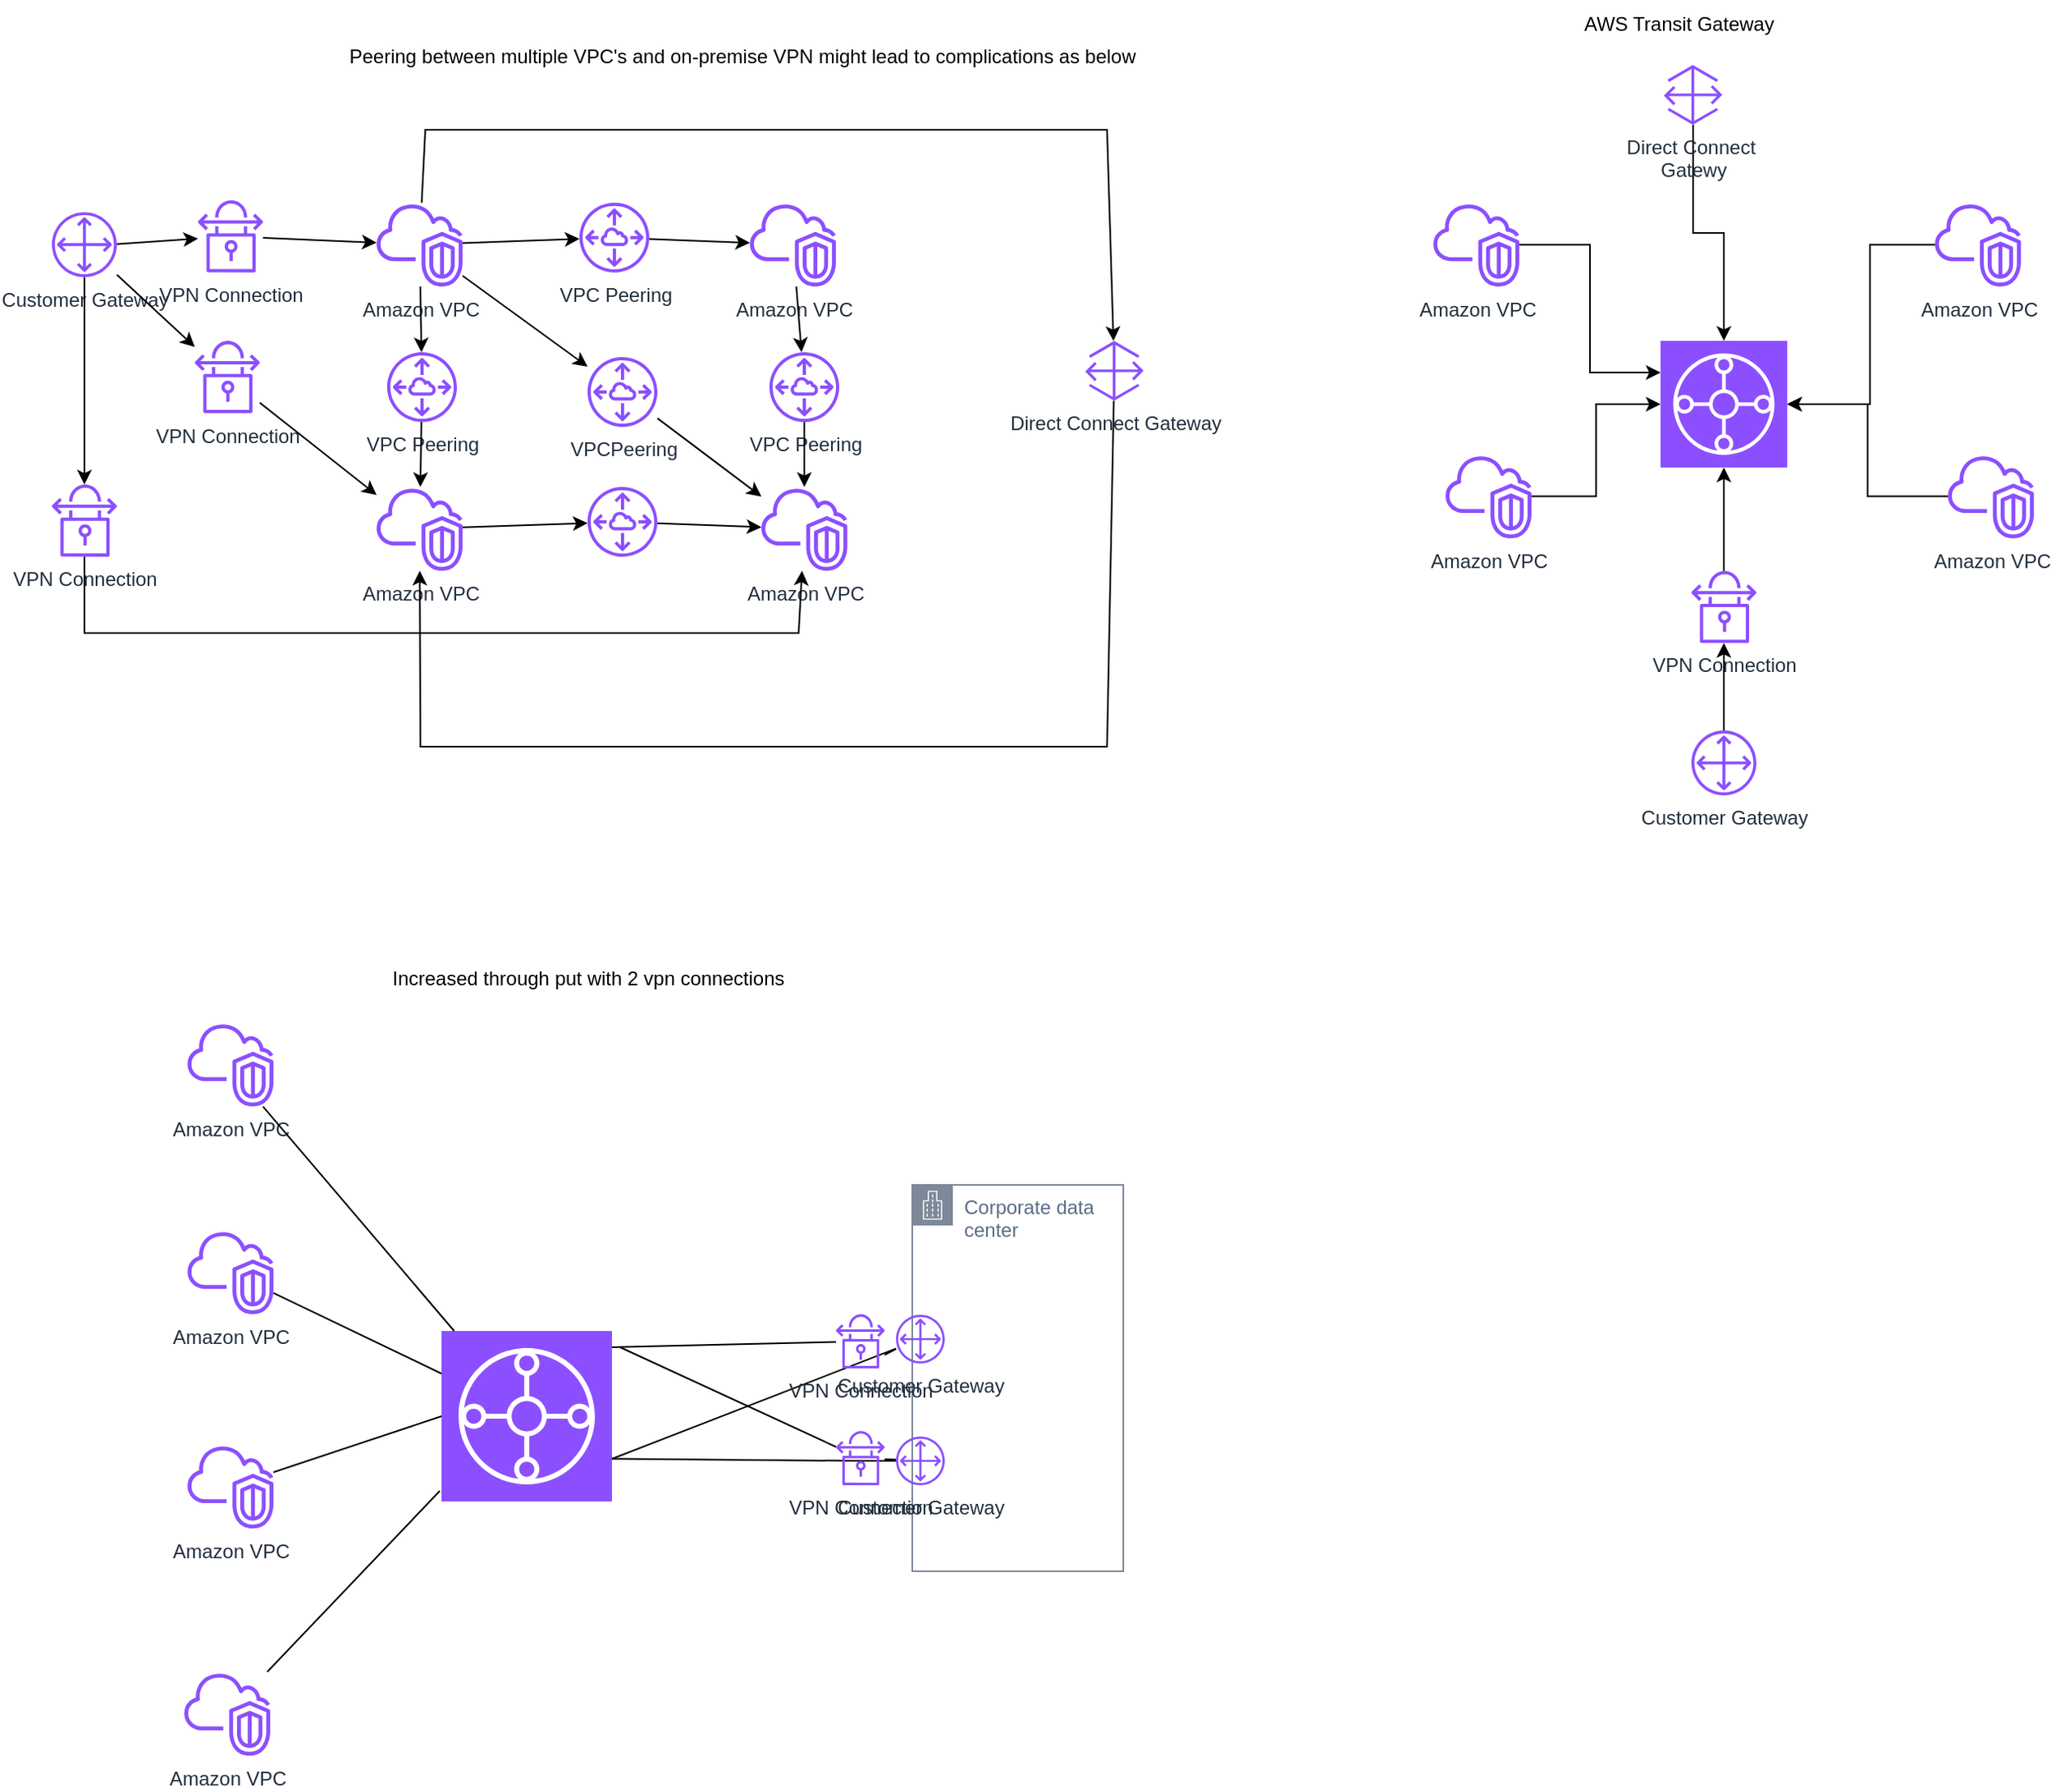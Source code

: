 <mxfile version="24.8.3">
  <diagram name="Page-1" id="_Bc4aUiWKUxn4jvhNkaS">
    <mxGraphModel dx="830" dy="-600" grid="1" gridSize="10" guides="1" tooltips="1" connect="1" arrows="1" fold="1" page="1" pageScale="1" pageWidth="850" pageHeight="1100" math="0" shadow="0">
      <root>
        <mxCell id="0" />
        <mxCell id="1" parent="0" />
        <mxCell id="IFTInrkQbc1uJJ71i_6O-167" value="AWS Transit Gateway" style="text;html=1;align=center;verticalAlign=middle;resizable=0;points=[];autosize=1;strokeColor=none;fillColor=none;" vertex="1" parent="1">
          <mxGeometry x="1012" y="1940" width="140" height="30" as="geometry" />
        </mxCell>
        <mxCell id="IFTInrkQbc1uJJ71i_6O-168" value="VPN Connection" style="sketch=0;outlineConnect=0;fontColor=#232F3E;gradientColor=none;fillColor=#8C4FFF;strokeColor=none;dashed=0;verticalLabelPosition=bottom;verticalAlign=top;align=center;html=1;fontSize=12;fontStyle=0;aspect=fixed;pointerEvents=1;shape=mxgraph.aws4.vpn_connection;" vertex="1" parent="1">
          <mxGeometry x="168" y="2150" width="40" height="44.57" as="geometry" />
        </mxCell>
        <mxCell id="IFTInrkQbc1uJJ71i_6O-169" value="Customer Gateway" style="sketch=0;outlineConnect=0;fontColor=#232F3E;gradientColor=none;fillColor=#8C4FFF;strokeColor=none;dashed=0;verticalLabelPosition=bottom;verticalAlign=top;align=center;html=1;fontSize=12;fontStyle=0;aspect=fixed;pointerEvents=1;shape=mxgraph.aws4.customer_gateway;" vertex="1" parent="1">
          <mxGeometry x="80" y="2070.69" width="40" height="40" as="geometry" />
        </mxCell>
        <mxCell id="IFTInrkQbc1uJJ71i_6O-170" value="VPCPeering" style="sketch=0;outlineConnect=0;fontColor=#232F3E;gradientColor=none;fillColor=#8C4FFF;strokeColor=none;dashed=0;verticalLabelPosition=bottom;verticalAlign=top;align=center;html=1;fontSize=12;fontStyle=0;aspect=fixed;pointerEvents=1;shape=mxgraph.aws4.peering;" vertex="1" parent="1">
          <mxGeometry x="410" y="2160" width="43" height="43" as="geometry" />
        </mxCell>
        <mxCell id="IFTInrkQbc1uJJ71i_6O-171" value="Direct Connect Gateway&lt;div&gt;&lt;br&gt;&lt;/div&gt;" style="sketch=0;outlineConnect=0;fontColor=#232F3E;gradientColor=none;fillColor=#8C4FFF;strokeColor=none;dashed=0;verticalLabelPosition=bottom;verticalAlign=top;align=center;html=1;fontSize=12;fontStyle=0;aspect=fixed;pointerEvents=1;shape=mxgraph.aws4.gateway;" vertex="1" parent="1">
          <mxGeometry x="716.5" y="2150" width="36" height="36.95" as="geometry" />
        </mxCell>
        <mxCell id="IFTInrkQbc1uJJ71i_6O-172" value="Amazon VPC" style="sketch=0;outlineConnect=0;fontColor=#232F3E;gradientColor=none;fillColor=#8C4FFF;strokeColor=none;dashed=0;verticalLabelPosition=bottom;verticalAlign=top;align=center;html=1;fontSize=12;fontStyle=0;aspect=fixed;pointerEvents=1;shape=mxgraph.aws4.vpc_virtual_private_cloud_vpc;" vertex="1" parent="1">
          <mxGeometry x="280" y="2064.87" width="53" height="51.64" as="geometry" />
        </mxCell>
        <mxCell id="IFTInrkQbc1uJJ71i_6O-173" value="Amazon VPC" style="sketch=0;outlineConnect=0;fontColor=#232F3E;gradientColor=none;fillColor=#8C4FFF;strokeColor=none;dashed=0;verticalLabelPosition=bottom;verticalAlign=top;align=center;html=1;fontSize=12;fontStyle=0;aspect=fixed;pointerEvents=1;shape=mxgraph.aws4.vpc_virtual_private_cloud_vpc;" vertex="1" parent="1">
          <mxGeometry x="510" y="2064.87" width="53" height="51.64" as="geometry" />
        </mxCell>
        <mxCell id="IFTInrkQbc1uJJ71i_6O-174" value="Amazon VPC" style="sketch=0;outlineConnect=0;fontColor=#232F3E;gradientColor=none;fillColor=#8C4FFF;strokeColor=none;dashed=0;verticalLabelPosition=bottom;verticalAlign=top;align=center;html=1;fontSize=12;fontStyle=0;aspect=fixed;pointerEvents=1;shape=mxgraph.aws4.vpc_virtual_private_cloud_vpc;" vertex="1" parent="1">
          <mxGeometry x="280" y="2240" width="53" height="51.64" as="geometry" />
        </mxCell>
        <mxCell id="IFTInrkQbc1uJJ71i_6O-175" value="Amazon VPC" style="sketch=0;outlineConnect=0;fontColor=#232F3E;gradientColor=none;fillColor=#8C4FFF;strokeColor=none;dashed=0;verticalLabelPosition=bottom;verticalAlign=top;align=center;html=1;fontSize=12;fontStyle=0;aspect=fixed;pointerEvents=1;shape=mxgraph.aws4.vpc_virtual_private_cloud_vpc;" vertex="1" parent="1">
          <mxGeometry x="517" y="2240" width="53" height="51.64" as="geometry" />
        </mxCell>
        <mxCell id="IFTInrkQbc1uJJ71i_6O-176" value="VPC Peering" style="sketch=0;outlineConnect=0;fontColor=#232F3E;gradientColor=none;fillColor=#8C4FFF;strokeColor=none;dashed=0;verticalLabelPosition=bottom;verticalAlign=top;align=center;html=1;fontSize=12;fontStyle=0;aspect=fixed;pointerEvents=1;shape=mxgraph.aws4.peering;" vertex="1" parent="1">
          <mxGeometry x="286.5" y="2157" width="43" height="43" as="geometry" />
        </mxCell>
        <mxCell id="IFTInrkQbc1uJJ71i_6O-177" value="VPC Peering" style="sketch=0;outlineConnect=0;fontColor=#232F3E;gradientColor=none;fillColor=#8C4FFF;strokeColor=none;dashed=0;verticalLabelPosition=bottom;verticalAlign=top;align=center;html=1;fontSize=12;fontStyle=0;aspect=fixed;pointerEvents=1;shape=mxgraph.aws4.peering;" vertex="1" parent="1">
          <mxGeometry x="405" y="2064.87" width="43" height="43" as="geometry" />
        </mxCell>
        <mxCell id="IFTInrkQbc1uJJ71i_6O-178" value="VPC Peering" style="sketch=0;outlineConnect=0;fontColor=#232F3E;gradientColor=none;fillColor=#8C4FFF;strokeColor=none;dashed=0;verticalLabelPosition=bottom;verticalAlign=top;align=center;html=1;fontSize=12;fontStyle=0;aspect=fixed;pointerEvents=1;shape=mxgraph.aws4.peering;" vertex="1" parent="1">
          <mxGeometry x="522" y="2157" width="43" height="43" as="geometry" />
        </mxCell>
        <mxCell id="IFTInrkQbc1uJJ71i_6O-179" value="" style="sketch=0;outlineConnect=0;fontColor=#232F3E;gradientColor=none;fillColor=#8C4FFF;strokeColor=none;dashed=0;verticalLabelPosition=bottom;verticalAlign=top;align=center;html=1;fontSize=12;fontStyle=0;aspect=fixed;pointerEvents=1;shape=mxgraph.aws4.peering;" vertex="1" parent="1">
          <mxGeometry x="410" y="2240" width="43" height="43" as="geometry" />
        </mxCell>
        <mxCell id="IFTInrkQbc1uJJ71i_6O-180" value="VPN Connection" style="sketch=0;outlineConnect=0;fontColor=#232F3E;gradientColor=none;fillColor=#8C4FFF;strokeColor=none;dashed=0;verticalLabelPosition=bottom;verticalAlign=top;align=center;html=1;fontSize=12;fontStyle=0;aspect=fixed;pointerEvents=1;shape=mxgraph.aws4.vpn_connection;" vertex="1" parent="1">
          <mxGeometry x="80" y="2238.43" width="40" height="44.57" as="geometry" />
        </mxCell>
        <mxCell id="IFTInrkQbc1uJJ71i_6O-181" value="" style="endArrow=classic;html=1;rounded=0;" edge="1" parent="1" source="IFTInrkQbc1uJJ71i_6O-172" target="IFTInrkQbc1uJJ71i_6O-171">
          <mxGeometry width="50" height="50" relative="1" as="geometry">
            <mxPoint x="280" y="2010" as="sourcePoint" />
            <mxPoint x="380" y="2010" as="targetPoint" />
            <Array as="points">
              <mxPoint x="310" y="2020" />
              <mxPoint x="730" y="2020" />
            </Array>
          </mxGeometry>
        </mxCell>
        <mxCell id="IFTInrkQbc1uJJ71i_6O-182" value="" style="endArrow=classic;html=1;rounded=0;" edge="1" parent="1" source="IFTInrkQbc1uJJ71i_6O-177" target="IFTInrkQbc1uJJ71i_6O-173">
          <mxGeometry width="50" height="50" relative="1" as="geometry">
            <mxPoint x="290" y="2020" as="sourcePoint" />
            <mxPoint x="390" y="2020" as="targetPoint" />
          </mxGeometry>
        </mxCell>
        <mxCell id="IFTInrkQbc1uJJ71i_6O-183" value="" style="endArrow=classic;html=1;rounded=0;strokeColor=default;" edge="1" parent="1" source="IFTInrkQbc1uJJ71i_6O-172" target="IFTInrkQbc1uJJ71i_6O-177">
          <mxGeometry width="50" height="50" relative="1" as="geometry">
            <mxPoint x="300" y="2030" as="sourcePoint" />
            <mxPoint x="400" y="2030" as="targetPoint" />
          </mxGeometry>
        </mxCell>
        <mxCell id="IFTInrkQbc1uJJ71i_6O-184" value="" style="endArrow=classic;html=1;rounded=0;" edge="1" parent="1" source="IFTInrkQbc1uJJ71i_6O-172" target="IFTInrkQbc1uJJ71i_6O-170">
          <mxGeometry width="50" height="50" relative="1" as="geometry">
            <mxPoint x="310" y="2040" as="sourcePoint" />
            <mxPoint x="410" y="2040" as="targetPoint" />
          </mxGeometry>
        </mxCell>
        <mxCell id="IFTInrkQbc1uJJ71i_6O-186" value="" style="endArrow=classic;html=1;rounded=0;" edge="1" parent="1" source="IFTInrkQbc1uJJ71i_6O-170" target="IFTInrkQbc1uJJ71i_6O-175">
          <mxGeometry width="50" height="50" relative="1" as="geometry">
            <mxPoint x="320" y="2050" as="sourcePoint" />
            <mxPoint x="420" y="2050" as="targetPoint" />
          </mxGeometry>
        </mxCell>
        <mxCell id="IFTInrkQbc1uJJ71i_6O-187" value="" style="endArrow=classic;html=1;rounded=0;" edge="1" parent="1" source="IFTInrkQbc1uJJ71i_6O-173" target="IFTInrkQbc1uJJ71i_6O-178">
          <mxGeometry width="50" height="50" relative="1" as="geometry">
            <mxPoint x="330" y="2060" as="sourcePoint" />
            <mxPoint x="430" y="2060" as="targetPoint" />
          </mxGeometry>
        </mxCell>
        <mxCell id="IFTInrkQbc1uJJ71i_6O-188" value="" style="endArrow=classic;html=1;rounded=0;" edge="1" parent="1" source="IFTInrkQbc1uJJ71i_6O-178" target="IFTInrkQbc1uJJ71i_6O-175">
          <mxGeometry width="50" height="50" relative="1" as="geometry">
            <mxPoint x="340" y="2070" as="sourcePoint" />
            <mxPoint x="440" y="2070" as="targetPoint" />
          </mxGeometry>
        </mxCell>
        <mxCell id="IFTInrkQbc1uJJ71i_6O-189" value="" style="endArrow=classic;html=1;rounded=0;" edge="1" parent="1" source="IFTInrkQbc1uJJ71i_6O-172" target="IFTInrkQbc1uJJ71i_6O-176">
          <mxGeometry width="50" height="50" relative="1" as="geometry">
            <mxPoint x="350" y="2080" as="sourcePoint" />
            <mxPoint x="450" y="2080" as="targetPoint" />
          </mxGeometry>
        </mxCell>
        <mxCell id="IFTInrkQbc1uJJ71i_6O-190" value="" style="endArrow=classic;html=1;rounded=0;" edge="1" parent="1" source="IFTInrkQbc1uJJ71i_6O-176" target="IFTInrkQbc1uJJ71i_6O-174">
          <mxGeometry width="50" height="50" relative="1" as="geometry">
            <mxPoint x="360" y="2090" as="sourcePoint" />
            <mxPoint x="460" y="2090" as="targetPoint" />
          </mxGeometry>
        </mxCell>
        <mxCell id="IFTInrkQbc1uJJ71i_6O-192" value="" style="endArrow=classic;html=1;rounded=0;" edge="1" parent="1" source="IFTInrkQbc1uJJ71i_6O-179" target="IFTInrkQbc1uJJ71i_6O-175">
          <mxGeometry width="50" height="50" relative="1" as="geometry">
            <mxPoint x="370" y="2100" as="sourcePoint" />
            <mxPoint x="470" y="2100" as="targetPoint" />
          </mxGeometry>
        </mxCell>
        <mxCell id="IFTInrkQbc1uJJ71i_6O-193" value="" style="endArrow=classic;html=1;rounded=0;" edge="1" parent="1" source="IFTInrkQbc1uJJ71i_6O-174" target="IFTInrkQbc1uJJ71i_6O-179">
          <mxGeometry width="50" height="50" relative="1" as="geometry">
            <mxPoint x="380" y="2110" as="sourcePoint" />
            <mxPoint x="480" y="2110" as="targetPoint" />
          </mxGeometry>
        </mxCell>
        <mxCell id="IFTInrkQbc1uJJ71i_6O-195" value="" style="endArrow=classic;html=1;rounded=0;" edge="1" parent="1" source="IFTInrkQbc1uJJ71i_6O-196" target="IFTInrkQbc1uJJ71i_6O-172">
          <mxGeometry width="50" height="50" relative="1" as="geometry">
            <mxPoint x="120" y="2090.35" as="sourcePoint" />
            <mxPoint x="220" y="2090.35" as="targetPoint" />
          </mxGeometry>
        </mxCell>
        <mxCell id="IFTInrkQbc1uJJ71i_6O-197" value="" style="endArrow=classic;html=1;rounded=0;" edge="1" parent="1" target="IFTInrkQbc1uJJ71i_6O-196">
          <mxGeometry width="50" height="50" relative="1" as="geometry">
            <mxPoint x="120" y="2090.35" as="sourcePoint" />
            <mxPoint x="220" y="2090.35" as="targetPoint" />
          </mxGeometry>
        </mxCell>
        <mxCell id="IFTInrkQbc1uJJ71i_6O-196" value="VPN Connection" style="sketch=0;outlineConnect=0;fontColor=#232F3E;gradientColor=none;fillColor=#8C4FFF;strokeColor=none;dashed=0;verticalLabelPosition=bottom;verticalAlign=top;align=center;html=1;fontSize=12;fontStyle=0;aspect=fixed;pointerEvents=1;shape=mxgraph.aws4.vpn_connection;" vertex="1" parent="1">
          <mxGeometry x="170" y="2063.3" width="40" height="44.57" as="geometry" />
        </mxCell>
        <mxCell id="IFTInrkQbc1uJJ71i_6O-199" value="" style="endArrow=classic;html=1;rounded=0;" edge="1" parent="1" source="IFTInrkQbc1uJJ71i_6O-168" target="IFTInrkQbc1uJJ71i_6O-174">
          <mxGeometry width="50" height="50" relative="1" as="geometry">
            <mxPoint x="290" y="2020" as="sourcePoint" />
            <mxPoint x="390" y="2020" as="targetPoint" />
          </mxGeometry>
        </mxCell>
        <mxCell id="IFTInrkQbc1uJJ71i_6O-200" value="" style="endArrow=classic;html=1;rounded=0;" edge="1" parent="1" source="IFTInrkQbc1uJJ71i_6O-169" target="IFTInrkQbc1uJJ71i_6O-168">
          <mxGeometry width="50" height="50" relative="1" as="geometry">
            <mxPoint x="130" y="2120" as="sourcePoint" />
            <mxPoint x="400" y="2030" as="targetPoint" />
          </mxGeometry>
        </mxCell>
        <mxCell id="IFTInrkQbc1uJJ71i_6O-201" value="" style="endArrow=classic;html=1;rounded=0;" edge="1" parent="1" source="IFTInrkQbc1uJJ71i_6O-169" target="IFTInrkQbc1uJJ71i_6O-180">
          <mxGeometry width="50" height="50" relative="1" as="geometry">
            <mxPoint x="310" y="2040" as="sourcePoint" />
            <mxPoint x="410" y="2040" as="targetPoint" />
          </mxGeometry>
        </mxCell>
        <mxCell id="IFTInrkQbc1uJJ71i_6O-202" value="" style="endArrow=classic;html=1;rounded=0;" edge="1" parent="1" source="IFTInrkQbc1uJJ71i_6O-180" target="IFTInrkQbc1uJJ71i_6O-175">
          <mxGeometry width="50" height="50" relative="1" as="geometry">
            <mxPoint x="320" y="2050" as="sourcePoint" />
            <mxPoint x="530" y="2320" as="targetPoint" />
            <Array as="points">
              <mxPoint x="100" y="2330" />
              <mxPoint x="540" y="2330" />
            </Array>
          </mxGeometry>
        </mxCell>
        <mxCell id="IFTInrkQbc1uJJ71i_6O-203" value="" style="endArrow=classic;html=1;rounded=0;" edge="1" parent="1" source="IFTInrkQbc1uJJ71i_6O-171" target="IFTInrkQbc1uJJ71i_6O-174">
          <mxGeometry width="50" height="50" relative="1" as="geometry">
            <mxPoint x="750" y="2360" as="sourcePoint" />
            <mxPoint x="744" y="2160" as="targetPoint" />
            <Array as="points">
              <mxPoint x="730" y="2400" />
              <mxPoint x="307" y="2400" />
            </Array>
          </mxGeometry>
        </mxCell>
        <mxCell id="IFTInrkQbc1uJJ71i_6O-204" value="Peering between multiple VPC&#39;s and on-premise VPN might lead to complications as below" style="text;html=1;align=center;verticalAlign=middle;resizable=0;points=[];autosize=1;strokeColor=none;fillColor=none;" vertex="1" parent="1">
          <mxGeometry x="250" y="1960" width="510" height="30" as="geometry" />
        </mxCell>
        <mxCell id="IFTInrkQbc1uJJ71i_6O-205" value="Amazon VPC" style="sketch=0;outlineConnect=0;fontColor=#232F3E;gradientColor=none;fillColor=#8C4FFF;strokeColor=none;dashed=0;verticalLabelPosition=bottom;verticalAlign=top;align=center;html=1;fontSize=12;fontStyle=0;aspect=fixed;pointerEvents=1;shape=mxgraph.aws4.vpc_virtual_private_cloud_vpc;" vertex="1" parent="1">
          <mxGeometry x="931" y="2064.87" width="53" height="51.64" as="geometry" />
        </mxCell>
        <mxCell id="IFTInrkQbc1uJJ71i_6O-218" style="edgeStyle=orthogonalEdgeStyle;rounded=0;orthogonalLoop=1;jettySize=auto;html=1;" edge="1" parent="1" source="IFTInrkQbc1uJJ71i_6O-206" target="IFTInrkQbc1uJJ71i_6O-211">
          <mxGeometry relative="1" as="geometry" />
        </mxCell>
        <mxCell id="IFTInrkQbc1uJJ71i_6O-206" value="Amazon VPC" style="sketch=0;outlineConnect=0;fontColor=#232F3E;gradientColor=none;fillColor=#8C4FFF;strokeColor=none;dashed=0;verticalLabelPosition=bottom;verticalAlign=top;align=center;html=1;fontSize=12;fontStyle=0;aspect=fixed;pointerEvents=1;shape=mxgraph.aws4.vpc_virtual_private_cloud_vpc;" vertex="1" parent="1">
          <mxGeometry x="938.5" y="2220" width="53" height="51.64" as="geometry" />
        </mxCell>
        <mxCell id="IFTInrkQbc1uJJ71i_6O-207" value="Amazon VPC" style="sketch=0;outlineConnect=0;fontColor=#232F3E;gradientColor=none;fillColor=#8C4FFF;strokeColor=none;dashed=0;verticalLabelPosition=bottom;verticalAlign=top;align=center;html=1;fontSize=12;fontStyle=0;aspect=fixed;pointerEvents=1;shape=mxgraph.aws4.vpc_virtual_private_cloud_vpc;" vertex="1" parent="1">
          <mxGeometry x="1240" y="2064.87" width="53" height="51.64" as="geometry" />
        </mxCell>
        <mxCell id="IFTInrkQbc1uJJ71i_6O-220" style="edgeStyle=orthogonalEdgeStyle;rounded=0;orthogonalLoop=1;jettySize=auto;html=1;" edge="1" parent="1" source="IFTInrkQbc1uJJ71i_6O-208" target="IFTInrkQbc1uJJ71i_6O-211">
          <mxGeometry relative="1" as="geometry" />
        </mxCell>
        <mxCell id="IFTInrkQbc1uJJ71i_6O-208" value="Amazon VPC" style="sketch=0;outlineConnect=0;fontColor=#232F3E;gradientColor=none;fillColor=#8C4FFF;strokeColor=none;dashed=0;verticalLabelPosition=bottom;verticalAlign=top;align=center;html=1;fontSize=12;fontStyle=0;aspect=fixed;pointerEvents=1;shape=mxgraph.aws4.vpc_virtual_private_cloud_vpc;" vertex="1" parent="1">
          <mxGeometry x="1248" y="2220" width="53" height="51.64" as="geometry" />
        </mxCell>
        <mxCell id="IFTInrkQbc1uJJ71i_6O-212" style="edgeStyle=orthogonalEdgeStyle;rounded=0;orthogonalLoop=1;jettySize=auto;html=1;" edge="1" parent="1" source="IFTInrkQbc1uJJ71i_6O-209" target="IFTInrkQbc1uJJ71i_6O-210">
          <mxGeometry relative="1" as="geometry" />
        </mxCell>
        <mxCell id="IFTInrkQbc1uJJ71i_6O-209" value="Customer Gateway" style="sketch=0;outlineConnect=0;fontColor=#232F3E;gradientColor=none;fillColor=#8C4FFF;strokeColor=none;dashed=0;verticalLabelPosition=bottom;verticalAlign=top;align=center;html=1;fontSize=12;fontStyle=0;aspect=fixed;pointerEvents=1;shape=mxgraph.aws4.customer_gateway;" vertex="1" parent="1">
          <mxGeometry x="1090" y="2390" width="40" height="40" as="geometry" />
        </mxCell>
        <mxCell id="IFTInrkQbc1uJJ71i_6O-210" value="VPN Connection" style="sketch=0;outlineConnect=0;fontColor=#232F3E;gradientColor=none;fillColor=#8C4FFF;strokeColor=none;dashed=0;verticalLabelPosition=bottom;verticalAlign=top;align=center;html=1;fontSize=12;fontStyle=0;aspect=fixed;pointerEvents=1;shape=mxgraph.aws4.vpn_connection;" vertex="1" parent="1">
          <mxGeometry x="1090" y="2291.64" width="40" height="44.57" as="geometry" />
        </mxCell>
        <mxCell id="IFTInrkQbc1uJJ71i_6O-211" value="" style="sketch=0;points=[[0,0,0],[0.25,0,0],[0.5,0,0],[0.75,0,0],[1,0,0],[0,1,0],[0.25,1,0],[0.5,1,0],[0.75,1,0],[1,1,0],[0,0.25,0],[0,0.5,0],[0,0.75,0],[1,0.25,0],[1,0.5,0],[1,0.75,0]];outlineConnect=0;fontColor=#232F3E;fillColor=#8C4FFF;strokeColor=#ffffff;dashed=0;verticalLabelPosition=bottom;verticalAlign=top;align=center;html=1;fontSize=12;fontStyle=0;aspect=fixed;shape=mxgraph.aws4.resourceIcon;resIcon=mxgraph.aws4.transit_gateway;" vertex="1" parent="1">
          <mxGeometry x="1071" y="2150" width="78" height="78" as="geometry" />
        </mxCell>
        <mxCell id="IFTInrkQbc1uJJ71i_6O-213" style="edgeStyle=orthogonalEdgeStyle;rounded=0;orthogonalLoop=1;jettySize=auto;html=1;entryX=0.5;entryY=1;entryDx=0;entryDy=0;entryPerimeter=0;" edge="1" parent="1" source="IFTInrkQbc1uJJ71i_6O-210" target="IFTInrkQbc1uJJ71i_6O-211">
          <mxGeometry relative="1" as="geometry" />
        </mxCell>
        <mxCell id="IFTInrkQbc1uJJ71i_6O-215" style="edgeStyle=orthogonalEdgeStyle;rounded=0;orthogonalLoop=1;jettySize=auto;html=1;" edge="1" parent="1" source="IFTInrkQbc1uJJ71i_6O-214" target="IFTInrkQbc1uJJ71i_6O-211">
          <mxGeometry relative="1" as="geometry" />
        </mxCell>
        <mxCell id="IFTInrkQbc1uJJ71i_6O-214" value="Direct Connect&amp;nbsp;&lt;div&gt;Gatewy&lt;/div&gt;" style="sketch=0;outlineConnect=0;fontColor=#232F3E;gradientColor=none;fillColor=#8C4FFF;strokeColor=none;dashed=0;verticalLabelPosition=bottom;verticalAlign=top;align=center;html=1;fontSize=12;fontStyle=0;aspect=fixed;pointerEvents=1;shape=mxgraph.aws4.gateway;" vertex="1" parent="1">
          <mxGeometry x="1073" y="1980" width="36" height="36.95" as="geometry" />
        </mxCell>
        <mxCell id="IFTInrkQbc1uJJ71i_6O-216" style="edgeStyle=orthogonalEdgeStyle;rounded=0;orthogonalLoop=1;jettySize=auto;html=1;entryX=0;entryY=0.25;entryDx=0;entryDy=0;entryPerimeter=0;" edge="1" parent="1" source="IFTInrkQbc1uJJ71i_6O-205" target="IFTInrkQbc1uJJ71i_6O-211">
          <mxGeometry relative="1" as="geometry" />
        </mxCell>
        <mxCell id="IFTInrkQbc1uJJ71i_6O-219" style="edgeStyle=orthogonalEdgeStyle;rounded=0;orthogonalLoop=1;jettySize=auto;html=1;entryX=1;entryY=0.5;entryDx=0;entryDy=0;entryPerimeter=0;" edge="1" parent="1" source="IFTInrkQbc1uJJ71i_6O-207" target="IFTInrkQbc1uJJ71i_6O-211">
          <mxGeometry relative="1" as="geometry">
            <Array as="points">
              <mxPoint x="1200" y="2091" />
              <mxPoint x="1200" y="2189" />
            </Array>
          </mxGeometry>
        </mxCell>
        <mxCell id="IFTInrkQbc1uJJ71i_6O-221" value="" style="sketch=0;points=[[0,0,0],[0.25,0,0],[0.5,0,0],[0.75,0,0],[1,0,0],[0,1,0],[0.25,1,0],[0.5,1,0],[0.75,1,0],[1,1,0],[0,0.25,0],[0,0.5,0],[0,0.75,0],[1,0.25,0],[1,0.5,0],[1,0.75,0]];outlineConnect=0;fontColor=#232F3E;fillColor=#8C4FFF;strokeColor=#ffffff;dashed=0;verticalLabelPosition=bottom;verticalAlign=top;align=center;html=1;fontSize=12;fontStyle=0;aspect=fixed;shape=mxgraph.aws4.resourceIcon;resIcon=mxgraph.aws4.transit_gateway;" vertex="1" parent="1">
          <mxGeometry x="320" y="2760" width="105" height="105" as="geometry" />
        </mxCell>
        <mxCell id="IFTInrkQbc1uJJ71i_6O-222" value="Amazon VPC" style="sketch=0;outlineConnect=0;fontColor=#232F3E;gradientColor=none;fillColor=#8C4FFF;strokeColor=none;dashed=0;verticalLabelPosition=bottom;verticalAlign=top;align=center;html=1;fontSize=12;fontStyle=0;aspect=fixed;pointerEvents=1;shape=mxgraph.aws4.vpc_virtual_private_cloud_vpc;" vertex="1" parent="1">
          <mxGeometry x="163.5" y="2570" width="53" height="51.64" as="geometry" />
        </mxCell>
        <mxCell id="IFTInrkQbc1uJJ71i_6O-223" value="Amazon VPC" style="sketch=0;outlineConnect=0;fontColor=#232F3E;gradientColor=none;fillColor=#8C4FFF;strokeColor=none;dashed=0;verticalLabelPosition=bottom;verticalAlign=top;align=center;html=1;fontSize=12;fontStyle=0;aspect=fixed;pointerEvents=1;shape=mxgraph.aws4.vpc_virtual_private_cloud_vpc;" vertex="1" parent="1">
          <mxGeometry x="163.5" y="2698" width="53" height="51.64" as="geometry" />
        </mxCell>
        <mxCell id="IFTInrkQbc1uJJ71i_6O-224" value="Amazon VPC" style="sketch=0;outlineConnect=0;fontColor=#232F3E;gradientColor=none;fillColor=#8C4FFF;strokeColor=none;dashed=0;verticalLabelPosition=bottom;verticalAlign=top;align=center;html=1;fontSize=12;fontStyle=0;aspect=fixed;pointerEvents=1;shape=mxgraph.aws4.vpc_virtual_private_cloud_vpc;" vertex="1" parent="1">
          <mxGeometry x="163.5" y="2830" width="53" height="51.64" as="geometry" />
        </mxCell>
        <mxCell id="IFTInrkQbc1uJJ71i_6O-225" value="Amazon VPC" style="sketch=0;outlineConnect=0;fontColor=#232F3E;gradientColor=none;fillColor=#8C4FFF;strokeColor=none;dashed=0;verticalLabelPosition=bottom;verticalAlign=top;align=center;html=1;fontSize=12;fontStyle=0;aspect=fixed;pointerEvents=1;shape=mxgraph.aws4.vpc_virtual_private_cloud_vpc;" vertex="1" parent="1">
          <mxGeometry x="161.5" y="2970" width="53" height="51.64" as="geometry" />
        </mxCell>
        <mxCell id="IFTInrkQbc1uJJ71i_6O-226" value="Corporate data center" style="points=[[0,0],[0.25,0],[0.5,0],[0.75,0],[1,0],[1,0.25],[1,0.5],[1,0.75],[1,1],[0.75,1],[0.5,1],[0.25,1],[0,1],[0,0.75],[0,0.5],[0,0.25]];outlineConnect=0;gradientColor=none;html=1;whiteSpace=wrap;fontSize=12;fontStyle=0;container=1;pointerEvents=0;collapsible=0;recursiveResize=0;shape=mxgraph.aws4.group;grIcon=mxgraph.aws4.group_corporate_data_center;strokeColor=#7D8998;fillColor=none;verticalAlign=top;align=left;spacingLeft=30;fontColor=#5A6C86;dashed=0;" vertex="1" parent="1">
          <mxGeometry x="610" y="2670" width="130" height="238" as="geometry" />
        </mxCell>
        <mxCell id="IFTInrkQbc1uJJ71i_6O-227" value="Customer Gateway" style="sketch=0;outlineConnect=0;fontColor=#232F3E;gradientColor=none;fillColor=#8C4FFF;strokeColor=none;dashed=0;verticalLabelPosition=bottom;verticalAlign=top;align=center;html=1;fontSize=12;fontStyle=0;aspect=fixed;pointerEvents=1;shape=mxgraph.aws4.customer_gateway;" vertex="1" parent="IFTInrkQbc1uJJ71i_6O-226">
          <mxGeometry x="-10" y="155" width="30" height="30" as="geometry" />
        </mxCell>
        <mxCell id="IFTInrkQbc1uJJ71i_6O-229" value="Customer Gateway" style="sketch=0;outlineConnect=0;fontColor=#232F3E;gradientColor=none;fillColor=#8C4FFF;strokeColor=none;dashed=0;verticalLabelPosition=bottom;verticalAlign=top;align=center;html=1;fontSize=12;fontStyle=0;aspect=fixed;pointerEvents=1;shape=mxgraph.aws4.customer_gateway;" vertex="1" parent="IFTInrkQbc1uJJ71i_6O-226">
          <mxGeometry x="-10" y="80.0" width="30" height="30" as="geometry" />
        </mxCell>
        <mxCell id="IFTInrkQbc1uJJ71i_6O-231" value="" style="endArrow=none;html=1;rounded=0;exitX=1;exitY=0.75;exitDx=0;exitDy=0;exitPerimeter=0;" edge="1" parent="1" source="IFTInrkQbc1uJJ71i_6O-221" target="IFTInrkQbc1uJJ71i_6O-227">
          <mxGeometry width="50" height="50" relative="1" as="geometry">
            <mxPoint x="520" y="2840" as="sourcePoint" />
            <mxPoint x="570" y="2790" as="targetPoint" />
            <Array as="points">
              <mxPoint x="580" y="2840" />
            </Array>
          </mxGeometry>
        </mxCell>
        <mxCell id="IFTInrkQbc1uJJ71i_6O-232" value="" style="endArrow=none;html=1;rounded=0;exitX=1;exitY=0.75;exitDx=0;exitDy=0;exitPerimeter=0;" edge="1" parent="1" source="IFTInrkQbc1uJJ71i_6O-230">
          <mxGeometry width="50" height="50" relative="1" as="geometry">
            <mxPoint x="425" y="2770" as="sourcePoint" />
            <mxPoint x="600" y="2771" as="targetPoint" />
          </mxGeometry>
        </mxCell>
        <mxCell id="IFTInrkQbc1uJJ71i_6O-233" value="" style="endArrow=none;html=1;rounded=0;" edge="1" parent="1" source="IFTInrkQbc1uJJ71i_6O-228" target="IFTInrkQbc1uJJ71i_6O-227">
          <mxGeometry width="50" height="50" relative="1" as="geometry">
            <mxPoint x="430" y="2770" as="sourcePoint" />
            <mxPoint x="580" y="2840" as="targetPoint" />
          </mxGeometry>
        </mxCell>
        <mxCell id="IFTInrkQbc1uJJ71i_6O-234" value="" style="endArrow=none;html=1;rounded=0;exitX=1;exitY=0.75;exitDx=0;exitDy=0;exitPerimeter=0;" edge="1" parent="1" source="IFTInrkQbc1uJJ71i_6O-221" target="IFTInrkQbc1uJJ71i_6O-229">
          <mxGeometry width="50" height="50" relative="1" as="geometry">
            <mxPoint x="440" y="2780" as="sourcePoint" />
            <mxPoint x="616" y="2868" as="targetPoint" />
          </mxGeometry>
        </mxCell>
        <mxCell id="IFTInrkQbc1uJJ71i_6O-235" value="" style="endArrow=none;html=1;rounded=0;exitX=1;exitY=0.75;exitDx=0;exitDy=0;exitPerimeter=0;" edge="1" parent="1" target="IFTInrkQbc1uJJ71i_6O-230">
          <mxGeometry width="50" height="50" relative="1" as="geometry">
            <mxPoint x="425" y="2770" as="sourcePoint" />
            <mxPoint x="600" y="2771" as="targetPoint" />
          </mxGeometry>
        </mxCell>
        <mxCell id="IFTInrkQbc1uJJ71i_6O-230" value="VPN Connection" style="sketch=0;outlineConnect=0;fontColor=#232F3E;gradientColor=none;fillColor=#8C4FFF;strokeColor=none;dashed=0;verticalLabelPosition=bottom;verticalAlign=top;align=center;html=1;fontSize=12;fontStyle=0;aspect=fixed;pointerEvents=1;shape=mxgraph.aws4.vpn_connection;" vertex="1" parent="1">
          <mxGeometry x="563" y="2749.64" width="30" height="33.43" as="geometry" />
        </mxCell>
        <mxCell id="IFTInrkQbc1uJJ71i_6O-236" value="" style="endArrow=none;html=1;rounded=0;" edge="1" parent="1" target="IFTInrkQbc1uJJ71i_6O-228">
          <mxGeometry width="50" height="50" relative="1" as="geometry">
            <mxPoint x="430" y="2770" as="sourcePoint" />
            <mxPoint x="600" y="2834" as="targetPoint" />
          </mxGeometry>
        </mxCell>
        <mxCell id="IFTInrkQbc1uJJ71i_6O-228" value="VPN Connection" style="sketch=0;outlineConnect=0;fontColor=#232F3E;gradientColor=none;fillColor=#8C4FFF;strokeColor=none;dashed=0;verticalLabelPosition=bottom;verticalAlign=top;align=center;html=1;fontSize=12;fontStyle=0;aspect=fixed;pointerEvents=1;shape=mxgraph.aws4.vpn_connection;" vertex="1" parent="1">
          <mxGeometry x="563" y="2821.57" width="30" height="33.43" as="geometry" />
        </mxCell>
        <mxCell id="IFTInrkQbc1uJJ71i_6O-237" value="" style="endArrow=none;html=1;rounded=0;" edge="1" parent="1" target="IFTInrkQbc1uJJ71i_6O-221">
          <mxGeometry width="50" height="50" relative="1" as="geometry">
            <mxPoint x="210" y="2621.64" as="sourcePoint" />
            <mxPoint x="343" y="2682.64" as="targetPoint" />
          </mxGeometry>
        </mxCell>
        <mxCell id="IFTInrkQbc1uJJ71i_6O-238" value="" style="endArrow=none;html=1;rounded=0;entryX=0;entryY=0.25;entryDx=0;entryDy=0;entryPerimeter=0;" edge="1" parent="1" source="IFTInrkQbc1uJJ71i_6O-223" target="IFTInrkQbc1uJJ71i_6O-221">
          <mxGeometry width="50" height="50" relative="1" as="geometry">
            <mxPoint x="450" y="2790" as="sourcePoint" />
            <mxPoint x="583" y="2851" as="targetPoint" />
          </mxGeometry>
        </mxCell>
        <mxCell id="IFTInrkQbc1uJJ71i_6O-239" value="" style="endArrow=none;html=1;rounded=0;entryX=0;entryY=0.5;entryDx=0;entryDy=0;entryPerimeter=0;" edge="1" parent="1" source="IFTInrkQbc1uJJ71i_6O-224" target="IFTInrkQbc1uJJ71i_6O-221">
          <mxGeometry width="50" height="50" relative="1" as="geometry">
            <mxPoint x="460" y="2800" as="sourcePoint" />
            <mxPoint x="593" y="2861" as="targetPoint" />
          </mxGeometry>
        </mxCell>
        <mxCell id="IFTInrkQbc1uJJ71i_6O-240" value="" style="endArrow=none;html=1;rounded=0;entryX=-0.01;entryY=0.938;entryDx=0;entryDy=0;entryPerimeter=0;" edge="1" parent="1" source="IFTInrkQbc1uJJ71i_6O-225" target="IFTInrkQbc1uJJ71i_6O-221">
          <mxGeometry width="50" height="50" relative="1" as="geometry">
            <mxPoint x="470" y="2810" as="sourcePoint" />
            <mxPoint x="603" y="2871" as="targetPoint" />
          </mxGeometry>
        </mxCell>
        <mxCell id="IFTInrkQbc1uJJ71i_6O-241" value="Increased through put with 2 vpn connections" style="text;html=1;align=center;verticalAlign=middle;resizable=0;points=[];autosize=1;strokeColor=none;fillColor=none;" vertex="1" parent="1">
          <mxGeometry x="275" y="2528" width="270" height="30" as="geometry" />
        </mxCell>
      </root>
    </mxGraphModel>
  </diagram>
</mxfile>
